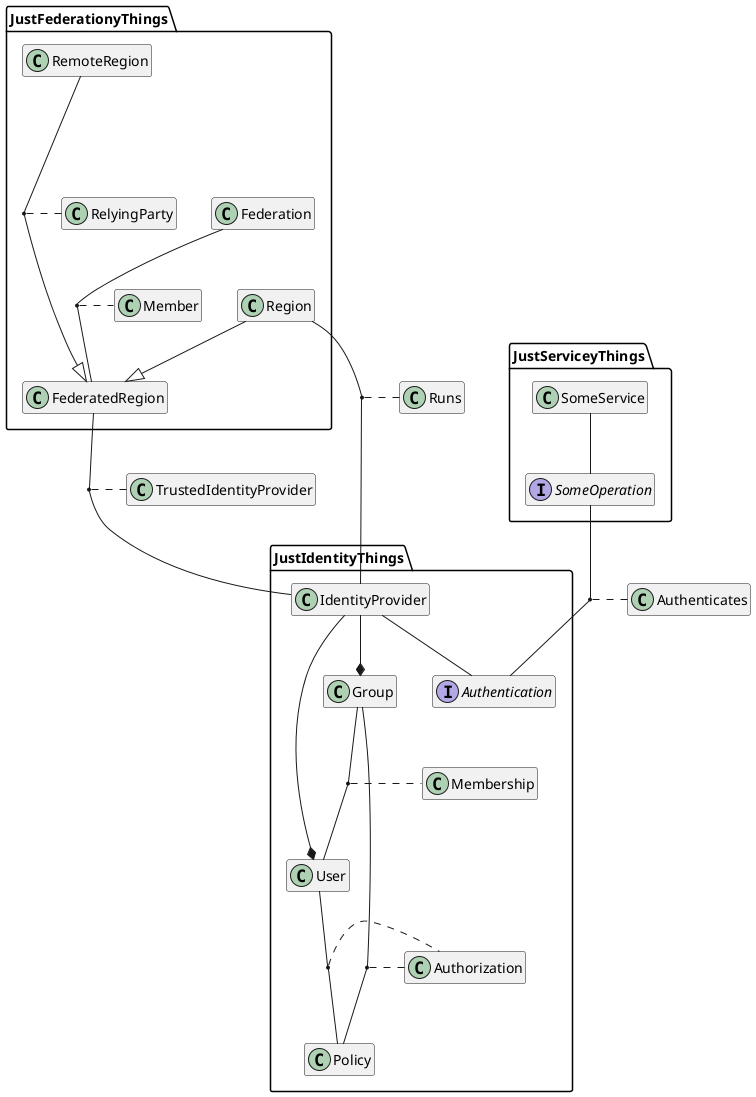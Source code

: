 @startuml
  package JustIdentityThings {
    class IdentityProvider
    interface Authentication
    class User
    class Group
    class Policy
    IdentityProvider -- Authentication
    (Group,User) . Membership
    (User,Policy) . Authorization
    (Group,Policy) . Authorization
    IdentityProvider --* User
    IdentityProvider --* Group
  }
  package JustServiceyThings {
    class SomeService
    interface SomeOperation
    SomeService -- SomeOperation
  }
  package JustFederationyThings {
    class Region
    class FederatedRegion
    class RelyingParty
    class Federation
    (Federation,FederatedRegion) . Member
    Region --|> FederatedRegion
    RemoteRegion ---|> FederatedRegion
    (RemoteRegion,FederatedRegion) . RelyingParty
  }
  (SomeOperation,Authentication) . Authenticates
  (Region,IdentityProvider) . Runs
  (FederatedRegion,IdentityProvider) . TrustedIdentityProvider



  'left to right direction
  hide members
  hide fields
@enduml
